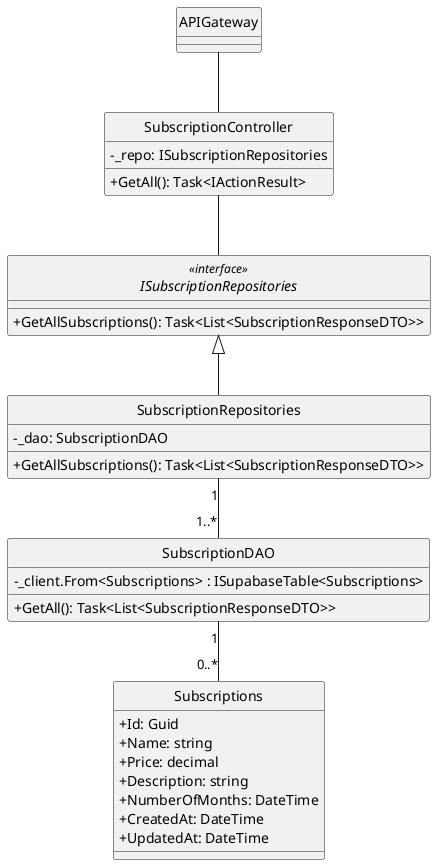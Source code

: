 @startuml createSubscription
hide circle
skinparam classAttributeIconSize 0
skinparam linetype ortho

class APIGateway {
}

class SubscriptionController{
    - _repo: ISubscriptionRepositories
    + GetAll(): Task<IActionResult>
}

interface ISubscriptionRepositories<<interface>> {
    + GetAllSubscriptions(): Task<List<SubscriptionResponseDTO>> 
}

class SubscriptionRepositories {
    - _dao: SubscriptionDAO
    + GetAllSubscriptions(): Task<List<SubscriptionResponseDTO>>
}

class SubscriptionDAO {
    - _client.From<Subscriptions> : ISupabaseTable<Subscriptions>
    + GetAll(): Task<List<SubscriptionResponseDTO>>
}

class Subscriptions {
    + Id: Guid
    + Name: string
    + Price: decimal
    + Description: string
    + NumberOfMonths: DateTime
    + CreatedAt: DateTime
    + UpdatedAt: DateTime
}

APIGateway -- SubscriptionController
SubscriptionController -- ISubscriptionRepositories
ISubscriptionRepositories <|-- SubscriptionRepositories
SubscriptionRepositories "1"--"1..*" SubscriptionDAO
SubscriptionDAO "1"--"0..*" Subscriptions

@enduml
